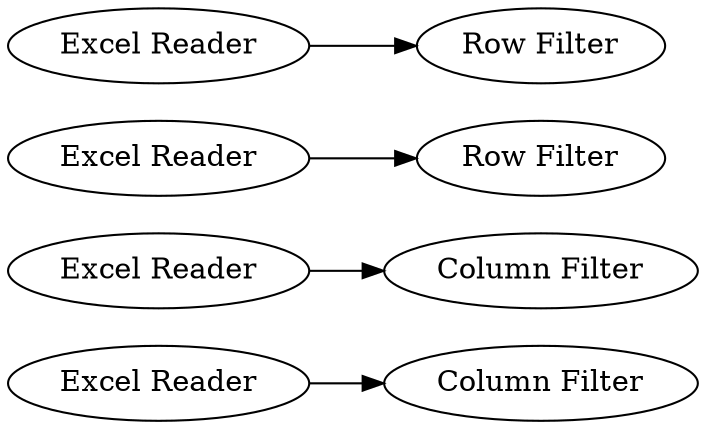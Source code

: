 digraph {
	3 -> 7
	4 -> 8
	2 -> 6
	1 -> 5
	5 [label="Row Filter"]
	1 [label="Excel Reader"]
	7 [label="Column Filter"]
	4 [label="Excel Reader"]
	6 [label="Row Filter"]
	8 [label="Column Filter"]
	3 [label="Excel Reader"]
	2 [label="Excel Reader"]
	rankdir=LR
}

